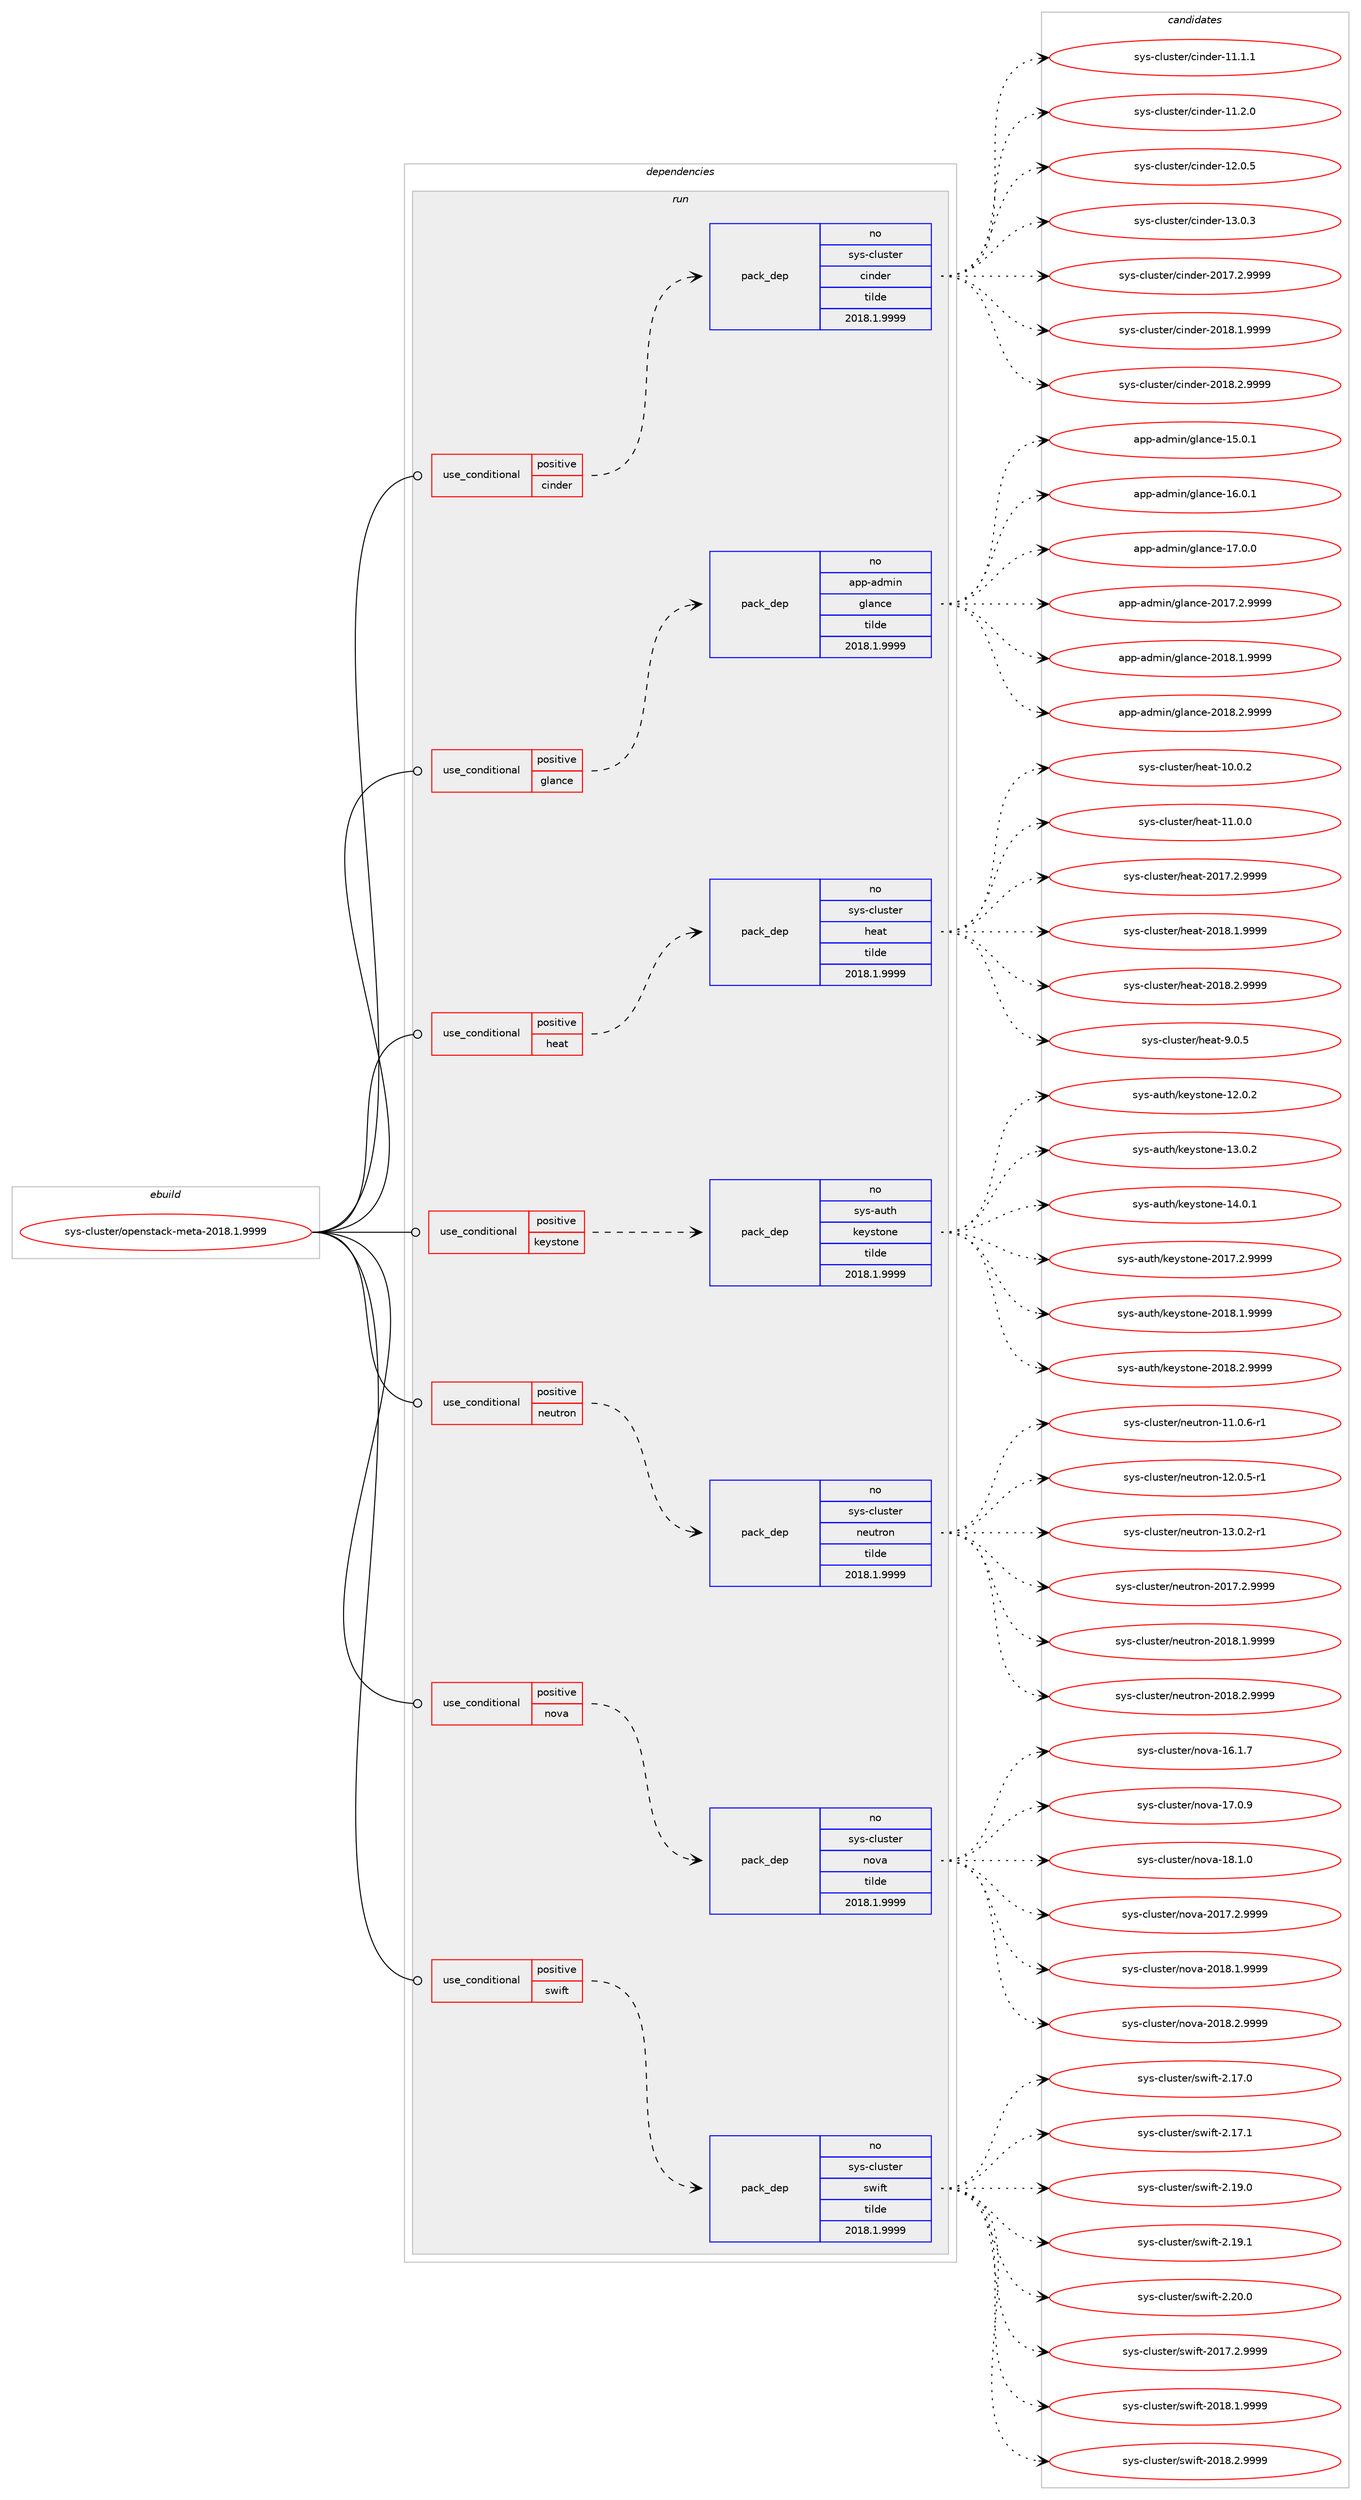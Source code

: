 digraph prolog {

# *************
# Graph options
# *************

newrank=true;
concentrate=true;
compound=true;
graph [rankdir=LR,fontname=Helvetica,fontsize=10,ranksep=1.5];#, ranksep=2.5, nodesep=0.2];
edge  [arrowhead=vee];
node  [fontname=Helvetica,fontsize=10];

# **********
# The ebuild
# **********

subgraph cluster_leftcol {
color=gray;
rank=same;
label=<<i>ebuild</i>>;
id [label="sys-cluster/openstack-meta-2018.1.9999", color=red, width=4, href="../sys-cluster/openstack-meta-2018.1.9999.svg"];
}

# ****************
# The dependencies
# ****************

subgraph cluster_midcol {
color=gray;
label=<<i>dependencies</i>>;
subgraph cluster_compile {
fillcolor="#eeeeee";
style=filled;
label=<<i>compile</i>>;
}
subgraph cluster_compileandrun {
fillcolor="#eeeeee";
style=filled;
label=<<i>compile and run</i>>;
}
subgraph cluster_run {
fillcolor="#eeeeee";
style=filled;
label=<<i>run</i>>;
subgraph cond459142 {
dependency1725600 [label=<<TABLE BORDER="0" CELLBORDER="1" CELLSPACING="0" CELLPADDING="4"><TR><TD ROWSPAN="3" CELLPADDING="10">use_conditional</TD></TR><TR><TD>positive</TD></TR><TR><TD>cinder</TD></TR></TABLE>>, shape=none, color=red];
subgraph pack1238190 {
dependency1725601 [label=<<TABLE BORDER="0" CELLBORDER="1" CELLSPACING="0" CELLPADDING="4" WIDTH="220"><TR><TD ROWSPAN="6" CELLPADDING="30">pack_dep</TD></TR><TR><TD WIDTH="110">no</TD></TR><TR><TD>sys-cluster</TD></TR><TR><TD>cinder</TD></TR><TR><TD>tilde</TD></TR><TR><TD>2018.1.9999</TD></TR></TABLE>>, shape=none, color=blue];
}
dependency1725600:e -> dependency1725601:w [weight=20,style="dashed",arrowhead="vee"];
}
id:e -> dependency1725600:w [weight=20,style="solid",arrowhead="odot"];
subgraph cond459143 {
dependency1725602 [label=<<TABLE BORDER="0" CELLBORDER="1" CELLSPACING="0" CELLPADDING="4"><TR><TD ROWSPAN="3" CELLPADDING="10">use_conditional</TD></TR><TR><TD>positive</TD></TR><TR><TD>glance</TD></TR></TABLE>>, shape=none, color=red];
subgraph pack1238191 {
dependency1725603 [label=<<TABLE BORDER="0" CELLBORDER="1" CELLSPACING="0" CELLPADDING="4" WIDTH="220"><TR><TD ROWSPAN="6" CELLPADDING="30">pack_dep</TD></TR><TR><TD WIDTH="110">no</TD></TR><TR><TD>app-admin</TD></TR><TR><TD>glance</TD></TR><TR><TD>tilde</TD></TR><TR><TD>2018.1.9999</TD></TR></TABLE>>, shape=none, color=blue];
}
dependency1725602:e -> dependency1725603:w [weight=20,style="dashed",arrowhead="vee"];
}
id:e -> dependency1725602:w [weight=20,style="solid",arrowhead="odot"];
subgraph cond459144 {
dependency1725604 [label=<<TABLE BORDER="0" CELLBORDER="1" CELLSPACING="0" CELLPADDING="4"><TR><TD ROWSPAN="3" CELLPADDING="10">use_conditional</TD></TR><TR><TD>positive</TD></TR><TR><TD>heat</TD></TR></TABLE>>, shape=none, color=red];
subgraph pack1238192 {
dependency1725605 [label=<<TABLE BORDER="0" CELLBORDER="1" CELLSPACING="0" CELLPADDING="4" WIDTH="220"><TR><TD ROWSPAN="6" CELLPADDING="30">pack_dep</TD></TR><TR><TD WIDTH="110">no</TD></TR><TR><TD>sys-cluster</TD></TR><TR><TD>heat</TD></TR><TR><TD>tilde</TD></TR><TR><TD>2018.1.9999</TD></TR></TABLE>>, shape=none, color=blue];
}
dependency1725604:e -> dependency1725605:w [weight=20,style="dashed",arrowhead="vee"];
}
id:e -> dependency1725604:w [weight=20,style="solid",arrowhead="odot"];
subgraph cond459145 {
dependency1725606 [label=<<TABLE BORDER="0" CELLBORDER="1" CELLSPACING="0" CELLPADDING="4"><TR><TD ROWSPAN="3" CELLPADDING="10">use_conditional</TD></TR><TR><TD>positive</TD></TR><TR><TD>keystone</TD></TR></TABLE>>, shape=none, color=red];
subgraph pack1238193 {
dependency1725607 [label=<<TABLE BORDER="0" CELLBORDER="1" CELLSPACING="0" CELLPADDING="4" WIDTH="220"><TR><TD ROWSPAN="6" CELLPADDING="30">pack_dep</TD></TR><TR><TD WIDTH="110">no</TD></TR><TR><TD>sys-auth</TD></TR><TR><TD>keystone</TD></TR><TR><TD>tilde</TD></TR><TR><TD>2018.1.9999</TD></TR></TABLE>>, shape=none, color=blue];
}
dependency1725606:e -> dependency1725607:w [weight=20,style="dashed",arrowhead="vee"];
}
id:e -> dependency1725606:w [weight=20,style="solid",arrowhead="odot"];
subgraph cond459146 {
dependency1725608 [label=<<TABLE BORDER="0" CELLBORDER="1" CELLSPACING="0" CELLPADDING="4"><TR><TD ROWSPAN="3" CELLPADDING="10">use_conditional</TD></TR><TR><TD>positive</TD></TR><TR><TD>neutron</TD></TR></TABLE>>, shape=none, color=red];
subgraph pack1238194 {
dependency1725609 [label=<<TABLE BORDER="0" CELLBORDER="1" CELLSPACING="0" CELLPADDING="4" WIDTH="220"><TR><TD ROWSPAN="6" CELLPADDING="30">pack_dep</TD></TR><TR><TD WIDTH="110">no</TD></TR><TR><TD>sys-cluster</TD></TR><TR><TD>neutron</TD></TR><TR><TD>tilde</TD></TR><TR><TD>2018.1.9999</TD></TR></TABLE>>, shape=none, color=blue];
}
dependency1725608:e -> dependency1725609:w [weight=20,style="dashed",arrowhead="vee"];
}
id:e -> dependency1725608:w [weight=20,style="solid",arrowhead="odot"];
subgraph cond459147 {
dependency1725610 [label=<<TABLE BORDER="0" CELLBORDER="1" CELLSPACING="0" CELLPADDING="4"><TR><TD ROWSPAN="3" CELLPADDING="10">use_conditional</TD></TR><TR><TD>positive</TD></TR><TR><TD>nova</TD></TR></TABLE>>, shape=none, color=red];
subgraph pack1238195 {
dependency1725611 [label=<<TABLE BORDER="0" CELLBORDER="1" CELLSPACING="0" CELLPADDING="4" WIDTH="220"><TR><TD ROWSPAN="6" CELLPADDING="30">pack_dep</TD></TR><TR><TD WIDTH="110">no</TD></TR><TR><TD>sys-cluster</TD></TR><TR><TD>nova</TD></TR><TR><TD>tilde</TD></TR><TR><TD>2018.1.9999</TD></TR></TABLE>>, shape=none, color=blue];
}
dependency1725610:e -> dependency1725611:w [weight=20,style="dashed",arrowhead="vee"];
}
id:e -> dependency1725610:w [weight=20,style="solid",arrowhead="odot"];
subgraph cond459148 {
dependency1725612 [label=<<TABLE BORDER="0" CELLBORDER="1" CELLSPACING="0" CELLPADDING="4"><TR><TD ROWSPAN="3" CELLPADDING="10">use_conditional</TD></TR><TR><TD>positive</TD></TR><TR><TD>swift</TD></TR></TABLE>>, shape=none, color=red];
subgraph pack1238196 {
dependency1725613 [label=<<TABLE BORDER="0" CELLBORDER="1" CELLSPACING="0" CELLPADDING="4" WIDTH="220"><TR><TD ROWSPAN="6" CELLPADDING="30">pack_dep</TD></TR><TR><TD WIDTH="110">no</TD></TR><TR><TD>sys-cluster</TD></TR><TR><TD>swift</TD></TR><TR><TD>tilde</TD></TR><TR><TD>2018.1.9999</TD></TR></TABLE>>, shape=none, color=blue];
}
dependency1725612:e -> dependency1725613:w [weight=20,style="dashed",arrowhead="vee"];
}
id:e -> dependency1725612:w [weight=20,style="solid",arrowhead="odot"];
}
}

# **************
# The candidates
# **************

subgraph cluster_choices {
rank=same;
color=gray;
label=<<i>candidates</i>>;

subgraph choice1238190 {
color=black;
nodesep=1;
choice1151211154599108117115116101114479910511010010111445494946494649 [label="sys-cluster/cinder-11.1.1", color=red, width=4,href="../sys-cluster/cinder-11.1.1.svg"];
choice1151211154599108117115116101114479910511010010111445494946504648 [label="sys-cluster/cinder-11.2.0", color=red, width=4,href="../sys-cluster/cinder-11.2.0.svg"];
choice1151211154599108117115116101114479910511010010111445495046484653 [label="sys-cluster/cinder-12.0.5", color=red, width=4,href="../sys-cluster/cinder-12.0.5.svg"];
choice1151211154599108117115116101114479910511010010111445495146484651 [label="sys-cluster/cinder-13.0.3", color=red, width=4,href="../sys-cluster/cinder-13.0.3.svg"];
choice11512111545991081171151161011144799105110100101114455048495546504657575757 [label="sys-cluster/cinder-2017.2.9999", color=red, width=4,href="../sys-cluster/cinder-2017.2.9999.svg"];
choice11512111545991081171151161011144799105110100101114455048495646494657575757 [label="sys-cluster/cinder-2018.1.9999", color=red, width=4,href="../sys-cluster/cinder-2018.1.9999.svg"];
choice11512111545991081171151161011144799105110100101114455048495646504657575757 [label="sys-cluster/cinder-2018.2.9999", color=red, width=4,href="../sys-cluster/cinder-2018.2.9999.svg"];
dependency1725601:e -> choice1151211154599108117115116101114479910511010010111445494946494649:w [style=dotted,weight="100"];
dependency1725601:e -> choice1151211154599108117115116101114479910511010010111445494946504648:w [style=dotted,weight="100"];
dependency1725601:e -> choice1151211154599108117115116101114479910511010010111445495046484653:w [style=dotted,weight="100"];
dependency1725601:e -> choice1151211154599108117115116101114479910511010010111445495146484651:w [style=dotted,weight="100"];
dependency1725601:e -> choice11512111545991081171151161011144799105110100101114455048495546504657575757:w [style=dotted,weight="100"];
dependency1725601:e -> choice11512111545991081171151161011144799105110100101114455048495646494657575757:w [style=dotted,weight="100"];
dependency1725601:e -> choice11512111545991081171151161011144799105110100101114455048495646504657575757:w [style=dotted,weight="100"];
}
subgraph choice1238191 {
color=black;
nodesep=1;
choice97112112459710010910511047103108971109910145495346484649 [label="app-admin/glance-15.0.1", color=red, width=4,href="../app-admin/glance-15.0.1.svg"];
choice97112112459710010910511047103108971109910145495446484649 [label="app-admin/glance-16.0.1", color=red, width=4,href="../app-admin/glance-16.0.1.svg"];
choice97112112459710010910511047103108971109910145495546484648 [label="app-admin/glance-17.0.0", color=red, width=4,href="../app-admin/glance-17.0.0.svg"];
choice971121124597100109105110471031089711099101455048495546504657575757 [label="app-admin/glance-2017.2.9999", color=red, width=4,href="../app-admin/glance-2017.2.9999.svg"];
choice971121124597100109105110471031089711099101455048495646494657575757 [label="app-admin/glance-2018.1.9999", color=red, width=4,href="../app-admin/glance-2018.1.9999.svg"];
choice971121124597100109105110471031089711099101455048495646504657575757 [label="app-admin/glance-2018.2.9999", color=red, width=4,href="../app-admin/glance-2018.2.9999.svg"];
dependency1725603:e -> choice97112112459710010910511047103108971109910145495346484649:w [style=dotted,weight="100"];
dependency1725603:e -> choice97112112459710010910511047103108971109910145495446484649:w [style=dotted,weight="100"];
dependency1725603:e -> choice97112112459710010910511047103108971109910145495546484648:w [style=dotted,weight="100"];
dependency1725603:e -> choice971121124597100109105110471031089711099101455048495546504657575757:w [style=dotted,weight="100"];
dependency1725603:e -> choice971121124597100109105110471031089711099101455048495646494657575757:w [style=dotted,weight="100"];
dependency1725603:e -> choice971121124597100109105110471031089711099101455048495646504657575757:w [style=dotted,weight="100"];
}
subgraph choice1238192 {
color=black;
nodesep=1;
choice1151211154599108117115116101114471041019711645494846484650 [label="sys-cluster/heat-10.0.2", color=red, width=4,href="../sys-cluster/heat-10.0.2.svg"];
choice1151211154599108117115116101114471041019711645494946484648 [label="sys-cluster/heat-11.0.0", color=red, width=4,href="../sys-cluster/heat-11.0.0.svg"];
choice11512111545991081171151161011144710410197116455048495546504657575757 [label="sys-cluster/heat-2017.2.9999", color=red, width=4,href="../sys-cluster/heat-2017.2.9999.svg"];
choice11512111545991081171151161011144710410197116455048495646494657575757 [label="sys-cluster/heat-2018.1.9999", color=red, width=4,href="../sys-cluster/heat-2018.1.9999.svg"];
choice11512111545991081171151161011144710410197116455048495646504657575757 [label="sys-cluster/heat-2018.2.9999", color=red, width=4,href="../sys-cluster/heat-2018.2.9999.svg"];
choice11512111545991081171151161011144710410197116455746484653 [label="sys-cluster/heat-9.0.5", color=red, width=4,href="../sys-cluster/heat-9.0.5.svg"];
dependency1725605:e -> choice1151211154599108117115116101114471041019711645494846484650:w [style=dotted,weight="100"];
dependency1725605:e -> choice1151211154599108117115116101114471041019711645494946484648:w [style=dotted,weight="100"];
dependency1725605:e -> choice11512111545991081171151161011144710410197116455048495546504657575757:w [style=dotted,weight="100"];
dependency1725605:e -> choice11512111545991081171151161011144710410197116455048495646494657575757:w [style=dotted,weight="100"];
dependency1725605:e -> choice11512111545991081171151161011144710410197116455048495646504657575757:w [style=dotted,weight="100"];
dependency1725605:e -> choice11512111545991081171151161011144710410197116455746484653:w [style=dotted,weight="100"];
}
subgraph choice1238193 {
color=black;
nodesep=1;
choice11512111545971171161044710710112111511611111010145495046484650 [label="sys-auth/keystone-12.0.2", color=red, width=4,href="../sys-auth/keystone-12.0.2.svg"];
choice11512111545971171161044710710112111511611111010145495146484650 [label="sys-auth/keystone-13.0.2", color=red, width=4,href="../sys-auth/keystone-13.0.2.svg"];
choice11512111545971171161044710710112111511611111010145495246484649 [label="sys-auth/keystone-14.0.1", color=red, width=4,href="../sys-auth/keystone-14.0.1.svg"];
choice115121115459711711610447107101121115116111110101455048495546504657575757 [label="sys-auth/keystone-2017.2.9999", color=red, width=4,href="../sys-auth/keystone-2017.2.9999.svg"];
choice115121115459711711610447107101121115116111110101455048495646494657575757 [label="sys-auth/keystone-2018.1.9999", color=red, width=4,href="../sys-auth/keystone-2018.1.9999.svg"];
choice115121115459711711610447107101121115116111110101455048495646504657575757 [label="sys-auth/keystone-2018.2.9999", color=red, width=4,href="../sys-auth/keystone-2018.2.9999.svg"];
dependency1725607:e -> choice11512111545971171161044710710112111511611111010145495046484650:w [style=dotted,weight="100"];
dependency1725607:e -> choice11512111545971171161044710710112111511611111010145495146484650:w [style=dotted,weight="100"];
dependency1725607:e -> choice11512111545971171161044710710112111511611111010145495246484649:w [style=dotted,weight="100"];
dependency1725607:e -> choice115121115459711711610447107101121115116111110101455048495546504657575757:w [style=dotted,weight="100"];
dependency1725607:e -> choice115121115459711711610447107101121115116111110101455048495646494657575757:w [style=dotted,weight="100"];
dependency1725607:e -> choice115121115459711711610447107101121115116111110101455048495646504657575757:w [style=dotted,weight="100"];
}
subgraph choice1238194 {
color=black;
nodesep=1;
choice115121115459910811711511610111447110101117116114111110454949464846544511449 [label="sys-cluster/neutron-11.0.6-r1", color=red, width=4,href="../sys-cluster/neutron-11.0.6-r1.svg"];
choice115121115459910811711511610111447110101117116114111110454950464846534511449 [label="sys-cluster/neutron-12.0.5-r1", color=red, width=4,href="../sys-cluster/neutron-12.0.5-r1.svg"];
choice115121115459910811711511610111447110101117116114111110454951464846504511449 [label="sys-cluster/neutron-13.0.2-r1", color=red, width=4,href="../sys-cluster/neutron-13.0.2-r1.svg"];
choice115121115459910811711511610111447110101117116114111110455048495546504657575757 [label="sys-cluster/neutron-2017.2.9999", color=red, width=4,href="../sys-cluster/neutron-2017.2.9999.svg"];
choice115121115459910811711511610111447110101117116114111110455048495646494657575757 [label="sys-cluster/neutron-2018.1.9999", color=red, width=4,href="../sys-cluster/neutron-2018.1.9999.svg"];
choice115121115459910811711511610111447110101117116114111110455048495646504657575757 [label="sys-cluster/neutron-2018.2.9999", color=red, width=4,href="../sys-cluster/neutron-2018.2.9999.svg"];
dependency1725609:e -> choice115121115459910811711511610111447110101117116114111110454949464846544511449:w [style=dotted,weight="100"];
dependency1725609:e -> choice115121115459910811711511610111447110101117116114111110454950464846534511449:w [style=dotted,weight="100"];
dependency1725609:e -> choice115121115459910811711511610111447110101117116114111110454951464846504511449:w [style=dotted,weight="100"];
dependency1725609:e -> choice115121115459910811711511610111447110101117116114111110455048495546504657575757:w [style=dotted,weight="100"];
dependency1725609:e -> choice115121115459910811711511610111447110101117116114111110455048495646494657575757:w [style=dotted,weight="100"];
dependency1725609:e -> choice115121115459910811711511610111447110101117116114111110455048495646504657575757:w [style=dotted,weight="100"];
}
subgraph choice1238195 {
color=black;
nodesep=1;
choice1151211154599108117115116101114471101111189745495446494655 [label="sys-cluster/nova-16.1.7", color=red, width=4,href="../sys-cluster/nova-16.1.7.svg"];
choice1151211154599108117115116101114471101111189745495546484657 [label="sys-cluster/nova-17.0.9", color=red, width=4,href="../sys-cluster/nova-17.0.9.svg"];
choice1151211154599108117115116101114471101111189745495646494648 [label="sys-cluster/nova-18.1.0", color=red, width=4,href="../sys-cluster/nova-18.1.0.svg"];
choice11512111545991081171151161011144711011111897455048495546504657575757 [label="sys-cluster/nova-2017.2.9999", color=red, width=4,href="../sys-cluster/nova-2017.2.9999.svg"];
choice11512111545991081171151161011144711011111897455048495646494657575757 [label="sys-cluster/nova-2018.1.9999", color=red, width=4,href="../sys-cluster/nova-2018.1.9999.svg"];
choice11512111545991081171151161011144711011111897455048495646504657575757 [label="sys-cluster/nova-2018.2.9999", color=red, width=4,href="../sys-cluster/nova-2018.2.9999.svg"];
dependency1725611:e -> choice1151211154599108117115116101114471101111189745495446494655:w [style=dotted,weight="100"];
dependency1725611:e -> choice1151211154599108117115116101114471101111189745495546484657:w [style=dotted,weight="100"];
dependency1725611:e -> choice1151211154599108117115116101114471101111189745495646494648:w [style=dotted,weight="100"];
dependency1725611:e -> choice11512111545991081171151161011144711011111897455048495546504657575757:w [style=dotted,weight="100"];
dependency1725611:e -> choice11512111545991081171151161011144711011111897455048495646494657575757:w [style=dotted,weight="100"];
dependency1725611:e -> choice11512111545991081171151161011144711011111897455048495646504657575757:w [style=dotted,weight="100"];
}
subgraph choice1238196 {
color=black;
nodesep=1;
choice11512111545991081171151161011144711511910510211645504649554648 [label="sys-cluster/swift-2.17.0", color=red, width=4,href="../sys-cluster/swift-2.17.0.svg"];
choice11512111545991081171151161011144711511910510211645504649554649 [label="sys-cluster/swift-2.17.1", color=red, width=4,href="../sys-cluster/swift-2.17.1.svg"];
choice11512111545991081171151161011144711511910510211645504649574648 [label="sys-cluster/swift-2.19.0", color=red, width=4,href="../sys-cluster/swift-2.19.0.svg"];
choice11512111545991081171151161011144711511910510211645504649574649 [label="sys-cluster/swift-2.19.1", color=red, width=4,href="../sys-cluster/swift-2.19.1.svg"];
choice11512111545991081171151161011144711511910510211645504650484648 [label="sys-cluster/swift-2.20.0", color=red, width=4,href="../sys-cluster/swift-2.20.0.svg"];
choice115121115459910811711511610111447115119105102116455048495546504657575757 [label="sys-cluster/swift-2017.2.9999", color=red, width=4,href="../sys-cluster/swift-2017.2.9999.svg"];
choice115121115459910811711511610111447115119105102116455048495646494657575757 [label="sys-cluster/swift-2018.1.9999", color=red, width=4,href="../sys-cluster/swift-2018.1.9999.svg"];
choice115121115459910811711511610111447115119105102116455048495646504657575757 [label="sys-cluster/swift-2018.2.9999", color=red, width=4,href="../sys-cluster/swift-2018.2.9999.svg"];
dependency1725613:e -> choice11512111545991081171151161011144711511910510211645504649554648:w [style=dotted,weight="100"];
dependency1725613:e -> choice11512111545991081171151161011144711511910510211645504649554649:w [style=dotted,weight="100"];
dependency1725613:e -> choice11512111545991081171151161011144711511910510211645504649574648:w [style=dotted,weight="100"];
dependency1725613:e -> choice11512111545991081171151161011144711511910510211645504649574649:w [style=dotted,weight="100"];
dependency1725613:e -> choice11512111545991081171151161011144711511910510211645504650484648:w [style=dotted,weight="100"];
dependency1725613:e -> choice115121115459910811711511610111447115119105102116455048495546504657575757:w [style=dotted,weight="100"];
dependency1725613:e -> choice115121115459910811711511610111447115119105102116455048495646494657575757:w [style=dotted,weight="100"];
dependency1725613:e -> choice115121115459910811711511610111447115119105102116455048495646504657575757:w [style=dotted,weight="100"];
}
}

}
